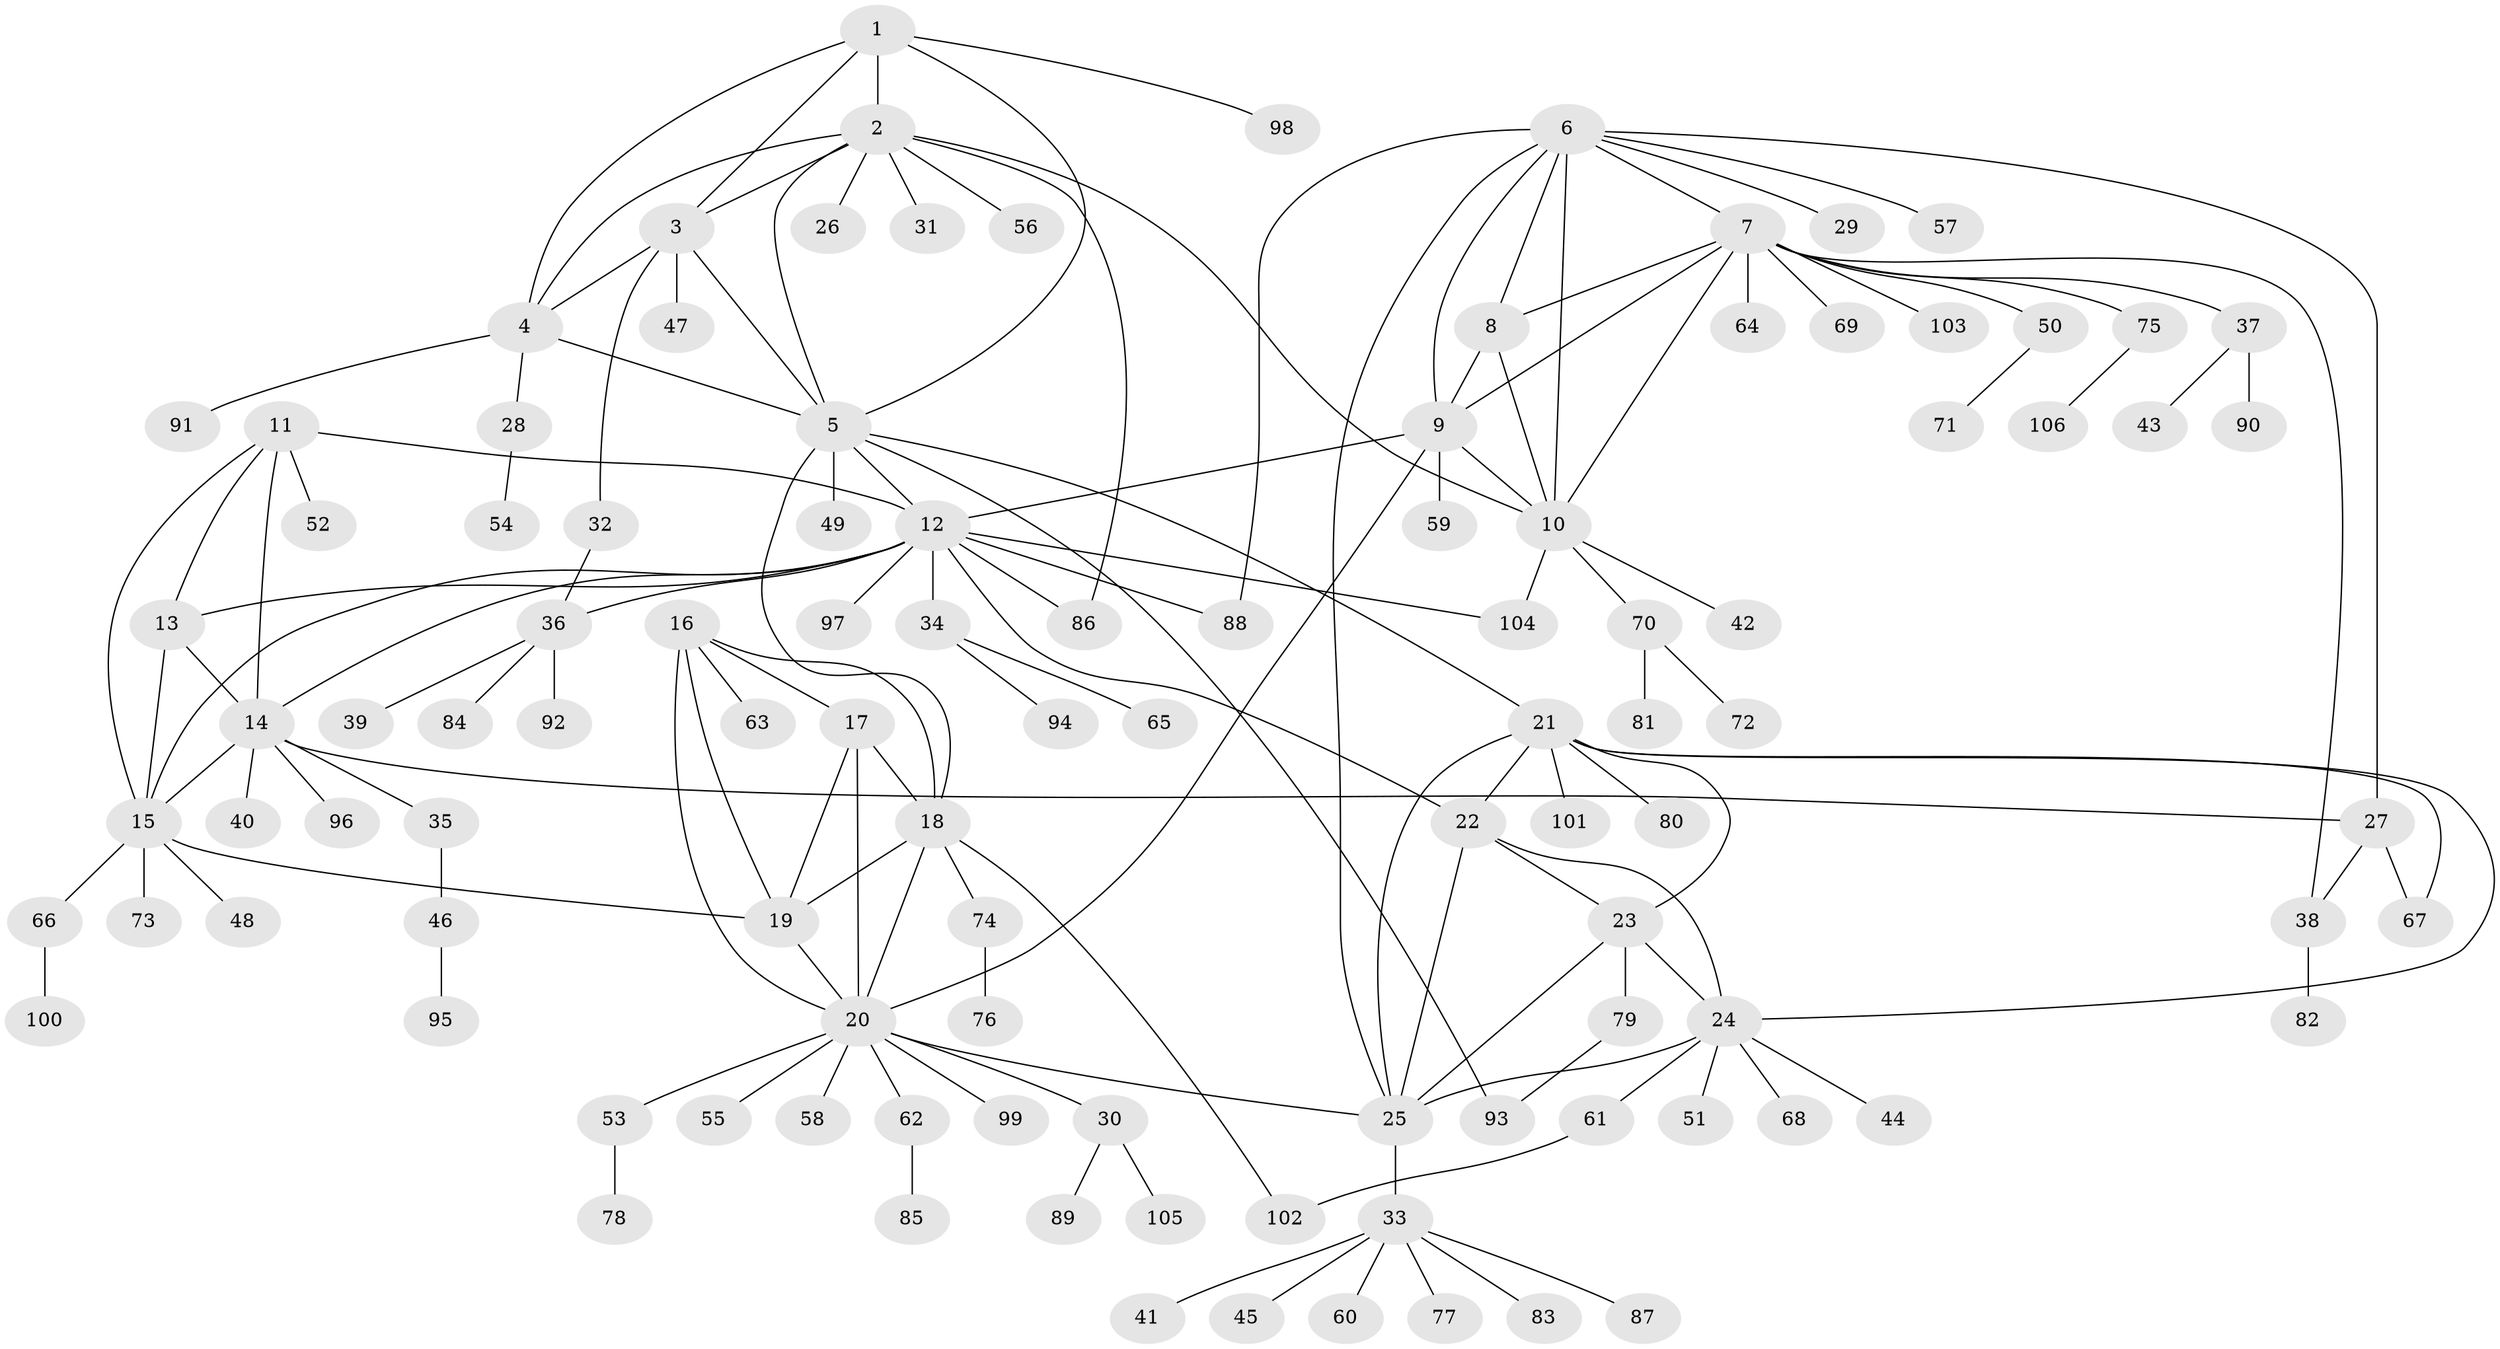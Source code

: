// coarse degree distribution, {3: 0.03896103896103896, 7: 0.012987012987012988, 10: 0.012987012987012988, 5: 0.03896103896103896, 8: 0.03896103896103896, 9: 0.012987012987012988, 6: 0.07792207792207792, 15: 0.012987012987012988, 11: 0.012987012987012988, 4: 0.012987012987012988, 1: 0.5714285714285714, 2: 0.15584415584415584}
// Generated by graph-tools (version 1.1) at 2025/52/02/27/25 19:52:21]
// undirected, 106 vertices, 150 edges
graph export_dot {
graph [start="1"]
  node [color=gray90,style=filled];
  1;
  2;
  3;
  4;
  5;
  6;
  7;
  8;
  9;
  10;
  11;
  12;
  13;
  14;
  15;
  16;
  17;
  18;
  19;
  20;
  21;
  22;
  23;
  24;
  25;
  26;
  27;
  28;
  29;
  30;
  31;
  32;
  33;
  34;
  35;
  36;
  37;
  38;
  39;
  40;
  41;
  42;
  43;
  44;
  45;
  46;
  47;
  48;
  49;
  50;
  51;
  52;
  53;
  54;
  55;
  56;
  57;
  58;
  59;
  60;
  61;
  62;
  63;
  64;
  65;
  66;
  67;
  68;
  69;
  70;
  71;
  72;
  73;
  74;
  75;
  76;
  77;
  78;
  79;
  80;
  81;
  82;
  83;
  84;
  85;
  86;
  87;
  88;
  89;
  90;
  91;
  92;
  93;
  94;
  95;
  96;
  97;
  98;
  99;
  100;
  101;
  102;
  103;
  104;
  105;
  106;
  1 -- 2;
  1 -- 3;
  1 -- 4;
  1 -- 5;
  1 -- 98;
  2 -- 3;
  2 -- 4;
  2 -- 5;
  2 -- 10;
  2 -- 26;
  2 -- 31;
  2 -- 56;
  2 -- 86;
  3 -- 4;
  3 -- 5;
  3 -- 32;
  3 -- 47;
  4 -- 5;
  4 -- 28;
  4 -- 91;
  5 -- 12;
  5 -- 18;
  5 -- 21;
  5 -- 49;
  5 -- 93;
  6 -- 7;
  6 -- 8;
  6 -- 9;
  6 -- 10;
  6 -- 25;
  6 -- 27;
  6 -- 29;
  6 -- 57;
  6 -- 88;
  7 -- 8;
  7 -- 9;
  7 -- 10;
  7 -- 37;
  7 -- 38;
  7 -- 50;
  7 -- 64;
  7 -- 69;
  7 -- 75;
  7 -- 103;
  8 -- 9;
  8 -- 10;
  9 -- 10;
  9 -- 12;
  9 -- 20;
  9 -- 59;
  10 -- 42;
  10 -- 70;
  10 -- 104;
  11 -- 12;
  11 -- 13;
  11 -- 14;
  11 -- 15;
  11 -- 52;
  12 -- 13;
  12 -- 14;
  12 -- 15;
  12 -- 22;
  12 -- 34;
  12 -- 36;
  12 -- 86;
  12 -- 88;
  12 -- 97;
  12 -- 104;
  13 -- 14;
  13 -- 15;
  14 -- 15;
  14 -- 27;
  14 -- 35;
  14 -- 40;
  14 -- 96;
  15 -- 19;
  15 -- 48;
  15 -- 66;
  15 -- 73;
  16 -- 17;
  16 -- 18;
  16 -- 19;
  16 -- 20;
  16 -- 63;
  17 -- 18;
  17 -- 19;
  17 -- 20;
  18 -- 19;
  18 -- 20;
  18 -- 74;
  18 -- 102;
  19 -- 20;
  20 -- 25;
  20 -- 30;
  20 -- 53;
  20 -- 55;
  20 -- 58;
  20 -- 62;
  20 -- 99;
  21 -- 22;
  21 -- 23;
  21 -- 24;
  21 -- 25;
  21 -- 67;
  21 -- 80;
  21 -- 101;
  22 -- 23;
  22 -- 24;
  22 -- 25;
  23 -- 24;
  23 -- 25;
  23 -- 79;
  24 -- 25;
  24 -- 44;
  24 -- 51;
  24 -- 61;
  24 -- 68;
  25 -- 33;
  27 -- 38;
  27 -- 67;
  28 -- 54;
  30 -- 89;
  30 -- 105;
  32 -- 36;
  33 -- 41;
  33 -- 45;
  33 -- 60;
  33 -- 77;
  33 -- 83;
  33 -- 87;
  34 -- 65;
  34 -- 94;
  35 -- 46;
  36 -- 39;
  36 -- 84;
  36 -- 92;
  37 -- 43;
  37 -- 90;
  38 -- 82;
  46 -- 95;
  50 -- 71;
  53 -- 78;
  61 -- 102;
  62 -- 85;
  66 -- 100;
  70 -- 72;
  70 -- 81;
  74 -- 76;
  75 -- 106;
  79 -- 93;
}
